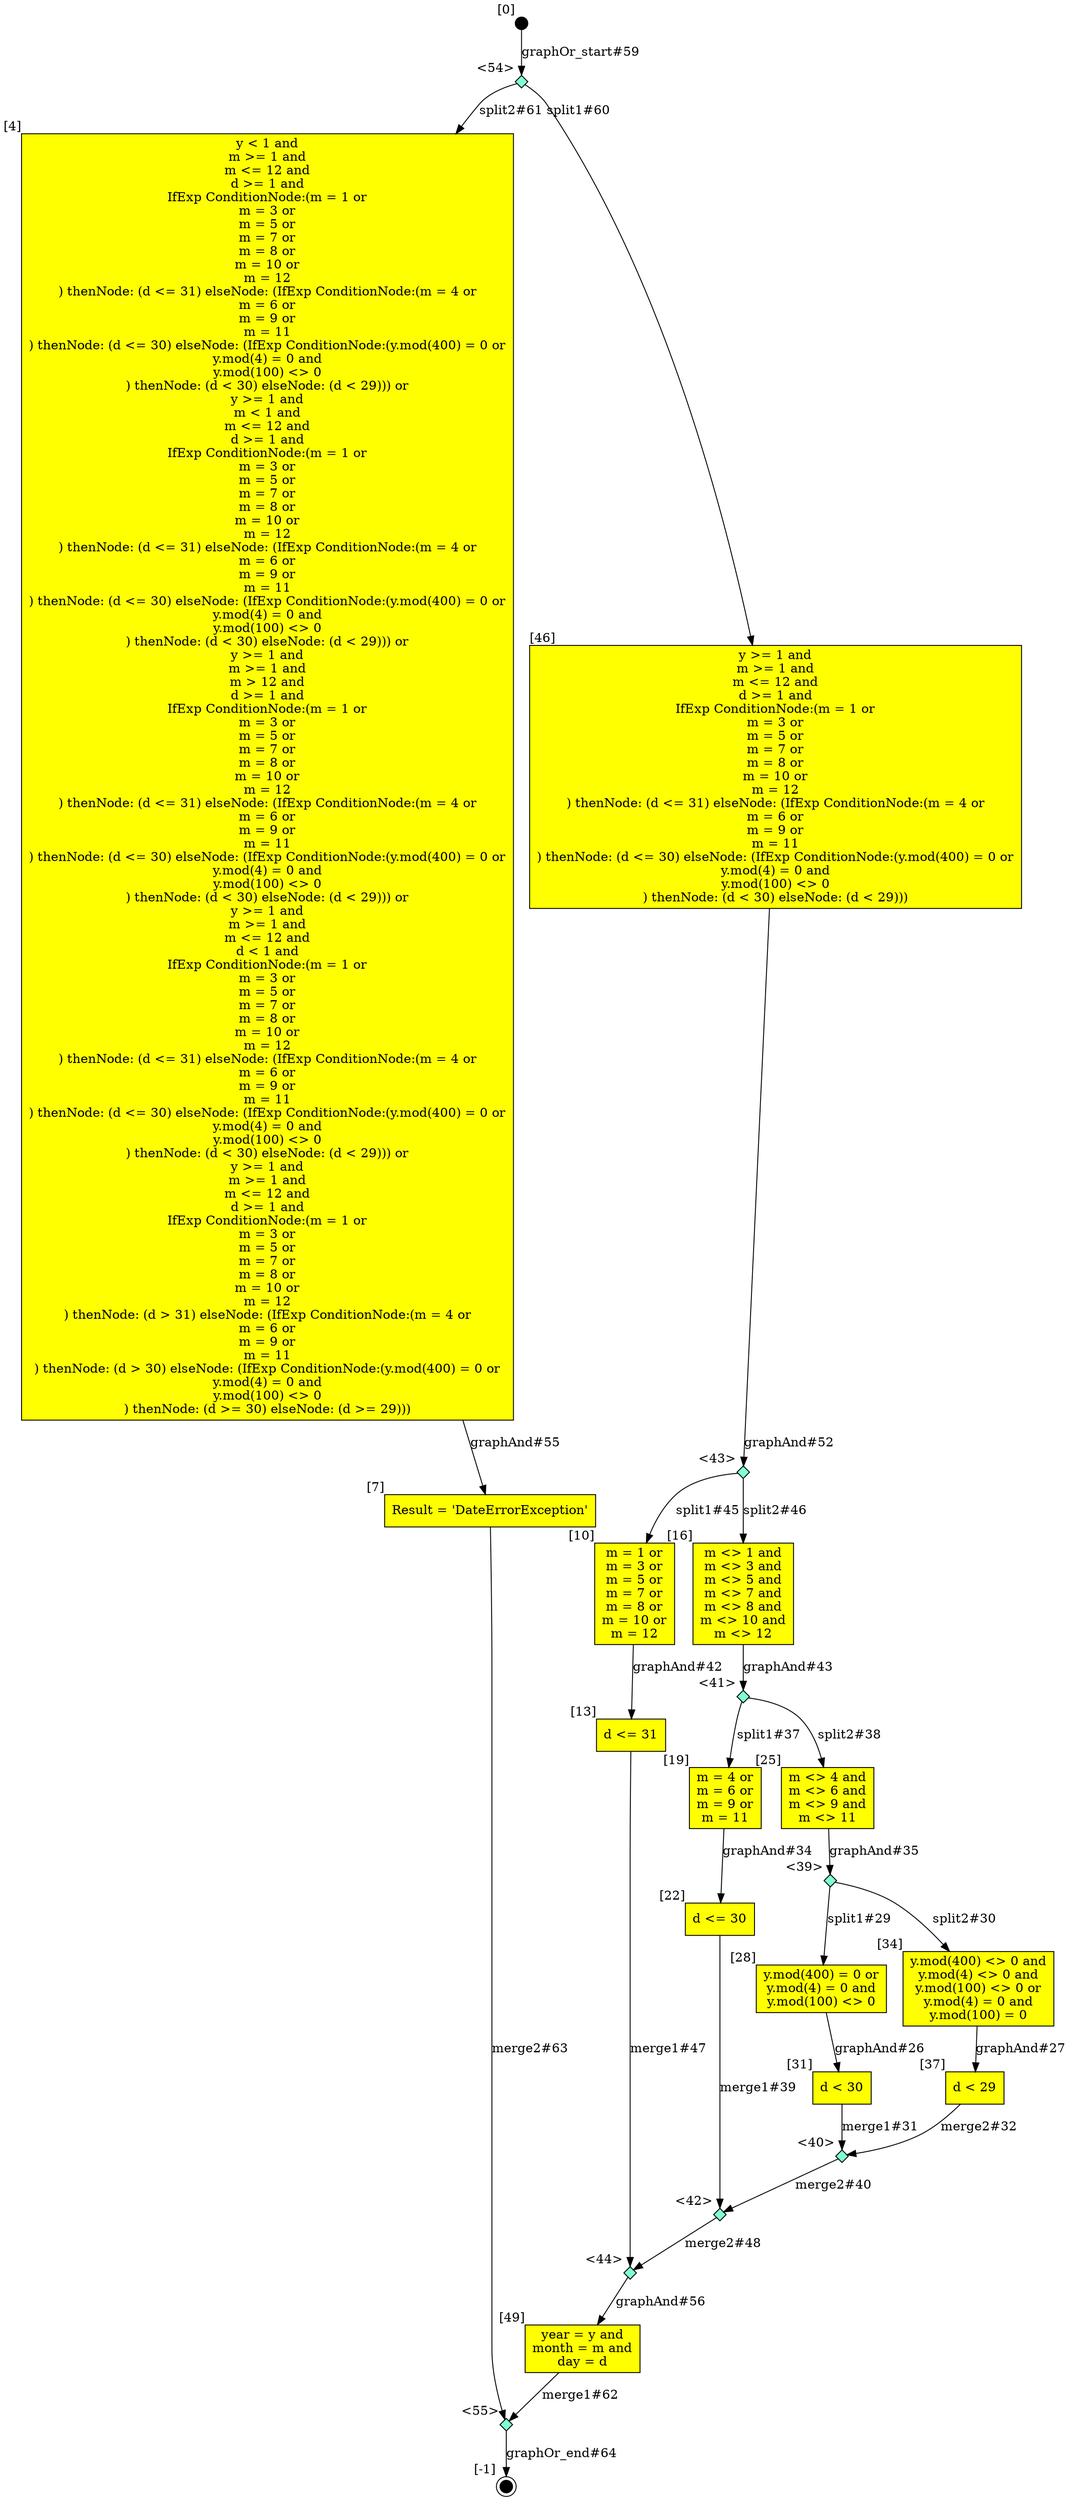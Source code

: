 digraph CLG {
  4 [shape="box", label="y < 1 and
m >= 1 and
m <= 12 and
d >= 1 and
IfExp ConditionNode:(m = 1 or
m = 3 or
m = 5 or
m = 7 or
m = 8 or
m = 10 or
m = 12
) thenNode: (d <= 31) elseNode: (IfExp ConditionNode:(m = 4 or
m = 6 or
m = 9 or
m = 11
) thenNode: (d <= 30) elseNode: (IfExp ConditionNode:(y.mod(400) = 0 or
y.mod(4) = 0 and
y.mod(100) <> 0
) thenNode: (d < 30) elseNode: (d < 29))) or
y >= 1 and
m < 1 and
m <= 12 and
d >= 1 and
IfExp ConditionNode:(m = 1 or
m = 3 or
m = 5 or
m = 7 or
m = 8 or
m = 10 or
m = 12
) thenNode: (d <= 31) elseNode: (IfExp ConditionNode:(m = 4 or
m = 6 or
m = 9 or
m = 11
) thenNode: (d <= 30) elseNode: (IfExp ConditionNode:(y.mod(400) = 0 or
y.mod(4) = 0 and
y.mod(100) <> 0
) thenNode: (d < 30) elseNode: (d < 29))) or
y >= 1 and
m >= 1 and
m > 12 and
d >= 1 and
IfExp ConditionNode:(m = 1 or
m = 3 or
m = 5 or
m = 7 or
m = 8 or
m = 10 or
m = 12
) thenNode: (d <= 31) elseNode: (IfExp ConditionNode:(m = 4 or
m = 6 or
m = 9 or
m = 11
) thenNode: (d <= 30) elseNode: (IfExp ConditionNode:(y.mod(400) = 0 or
y.mod(4) = 0 and
y.mod(100) <> 0
) thenNode: (d < 30) elseNode: (d < 29))) or
y >= 1 and
m >= 1 and
m <= 12 and
d < 1 and
IfExp ConditionNode:(m = 1 or
m = 3 or
m = 5 or
m = 7 or
m = 8 or
m = 10 or
m = 12
) thenNode: (d <= 31) elseNode: (IfExp ConditionNode:(m = 4 or
m = 6 or
m = 9 or
m = 11
) thenNode: (d <= 30) elseNode: (IfExp ConditionNode:(y.mod(400) = 0 or
y.mod(4) = 0 and
y.mod(100) <> 0
) thenNode: (d < 30) elseNode: (d < 29))) or
y >= 1 and
m >= 1 and
m <= 12 and
d >= 1 and
IfExp ConditionNode:(m = 1 or
m = 3 or
m = 5 or
m = 7 or
m = 8 or
m = 10 or
m = 12
) thenNode: (d > 31) elseNode: (IfExp ConditionNode:(m = 4 or
m = 6 or
m = 9 or
m = 11
) thenNode: (d > 30) elseNode: (IfExp ConditionNode:(y.mod(400) = 0 or
y.mod(4) = 0 and
y.mod(100) <> 0
) thenNode: (d >= 30) elseNode: (d >= 29)))
", style=filled, fillcolor=yellow, xlabel="[4]"];
  7 [shape="box", label="Result = 'DateErrorException'", style=filled, fillcolor=yellow, xlabel="[7]"];
  8 [style=filled, fillcolor=black, shape="doublecircle", label="", fixedsize=true, width=.2, height=.2, xlabel="[-1]"];
  10 [shape="box", label="m = 1 or
m = 3 or
m = 5 or
m = 7 or
m = 8 or
m = 10 or
m = 12
", style=filled, fillcolor=yellow, xlabel="[10]"];
  13 [shape="box", label="d <= 31", style=filled, fillcolor=yellow, xlabel="[13]"];
  16 [shape="box", label="m <> 1 and
m <> 3 and
m <> 5 and
m <> 7 and
m <> 8 and
m <> 10 and
m <> 12
", style=filled, fillcolor=yellow, xlabel="[16]"];
  19 [shape="box", label="m = 4 or
m = 6 or
m = 9 or
m = 11
", style=filled, fillcolor=yellow, xlabel="[19]"];
  22 [shape="box", label="d <= 30", style=filled, fillcolor=yellow, xlabel="[22]"];
  25 [shape="box", label="m <> 4 and
m <> 6 and
m <> 9 and
m <> 11
", style=filled, fillcolor=yellow, xlabel="[25]"];
  28 [shape="box", label="y.mod(400) = 0 or
y.mod(4) = 0 and
y.mod(100) <> 0
", style=filled, fillcolor=yellow, xlabel="[28]"];
  31 [shape="box", label="d < 30", style=filled, fillcolor=yellow, xlabel="[31]"];
  34 [shape="box", label="y.mod(400) <> 0 and
y.mod(4) <> 0 and
y.mod(100) <> 0 or
y.mod(4) = 0 and
y.mod(100) = 0
", style=filled, fillcolor=yellow, xlabel="[34]"];
  37 [shape="box", label="d < 29", style=filled, fillcolor=yellow, xlabel="[37]"];
  39 [shape="diamond", label="", xlabel="<39>", style=filled, fillcolor=aquamarine, fixedsize=true, width=.2, height=.2];
  40 [shape="diamond", label="", xlabel="<40>", style=filled, fillcolor=aquamarine, fixedsize=true, width=.2, height=.2];
  41 [shape="diamond", label="", xlabel="<41>", style=filled, fillcolor=aquamarine, fixedsize=true, width=.2, height=.2];
  42 [shape="diamond", label="", xlabel="<42>", style=filled, fillcolor=aquamarine, fixedsize=true, width=.2, height=.2];
  43 [shape="diamond", label="", xlabel="<43>", style=filled, fillcolor=aquamarine, fixedsize=true, width=.2, height=.2];
  44 [shape="diamond", label="", xlabel="<44>", style=filled, fillcolor=aquamarine, fixedsize=true, width=.2, height=.2];
  45 [style=filled, fillcolor=black, shape="circle", label="", fixedsize=true, width=.2, height=.2, xlabel="[0]"];
  46 [shape="box", label="y >= 1 and
m >= 1 and
m <= 12 and
d >= 1 and
IfExp ConditionNode:(m = 1 or
m = 3 or
m = 5 or
m = 7 or
m = 8 or
m = 10 or
m = 12
) thenNode: (d <= 31) elseNode: (IfExp ConditionNode:(m = 4 or
m = 6 or
m = 9 or
m = 11
) thenNode: (d <= 30) elseNode: (IfExp ConditionNode:(y.mod(400) = 0 or
y.mod(4) = 0 and
y.mod(100) <> 0
) thenNode: (d < 30) elseNode: (d < 29)))
", style=filled, fillcolor=yellow, xlabel="[46]"];
  49 [shape="box", label="year = y and
month = m and
day = d
", style=filled, fillcolor=yellow, xlabel="[49]"];
  54 [shape="diamond", label="", xlabel="<54>", style=filled, fillcolor=aquamarine, fixedsize=true, width=.2, height=.2];
  55 [shape="diamond", label="", xlabel="<55>", style=filled, fillcolor=aquamarine, fixedsize=true, width=.2, height=.2];
  55 -> 8[label="graphOr_end#64"];
  28 -> 31[label="graphAnd#26"];
  34 -> 37[label="graphAnd#27"];
  39 -> 28[label="split1#29"];
  39 -> 34[label="split2#30"];
  31 -> 40[label="merge1#31"];
  37 -> 40[label="merge2#32"];
  19 -> 22[label="graphAnd#34"];
  25 -> 39[label="graphAnd#35"];
  41 -> 19[label="split1#37"];
  41 -> 25[label="split2#38"];
  22 -> 42[label="merge1#39"];
  40 -> 42[label="merge2#40"];
  10 -> 13[label="graphAnd#42"];
  16 -> 41[label="graphAnd#43"];
  43 -> 10[label="split1#45"];
  43 -> 16[label="split2#46"];
  13 -> 44[label="merge1#47"];
  42 -> 44[label="merge2#48"];
  46 -> 43[label="graphAnd#52"];
  4 -> 7[label="graphAnd#55"];
  44 -> 49[label="graphAnd#56"];
  45 -> 54[label="graphOr_start#59"];
  54 -> 46[label="split1#60"];
  54 -> 4[label="split2#61"];
  49 -> 55[label="merge1#62"];
  7 -> 55[label="merge2#63"];
}
